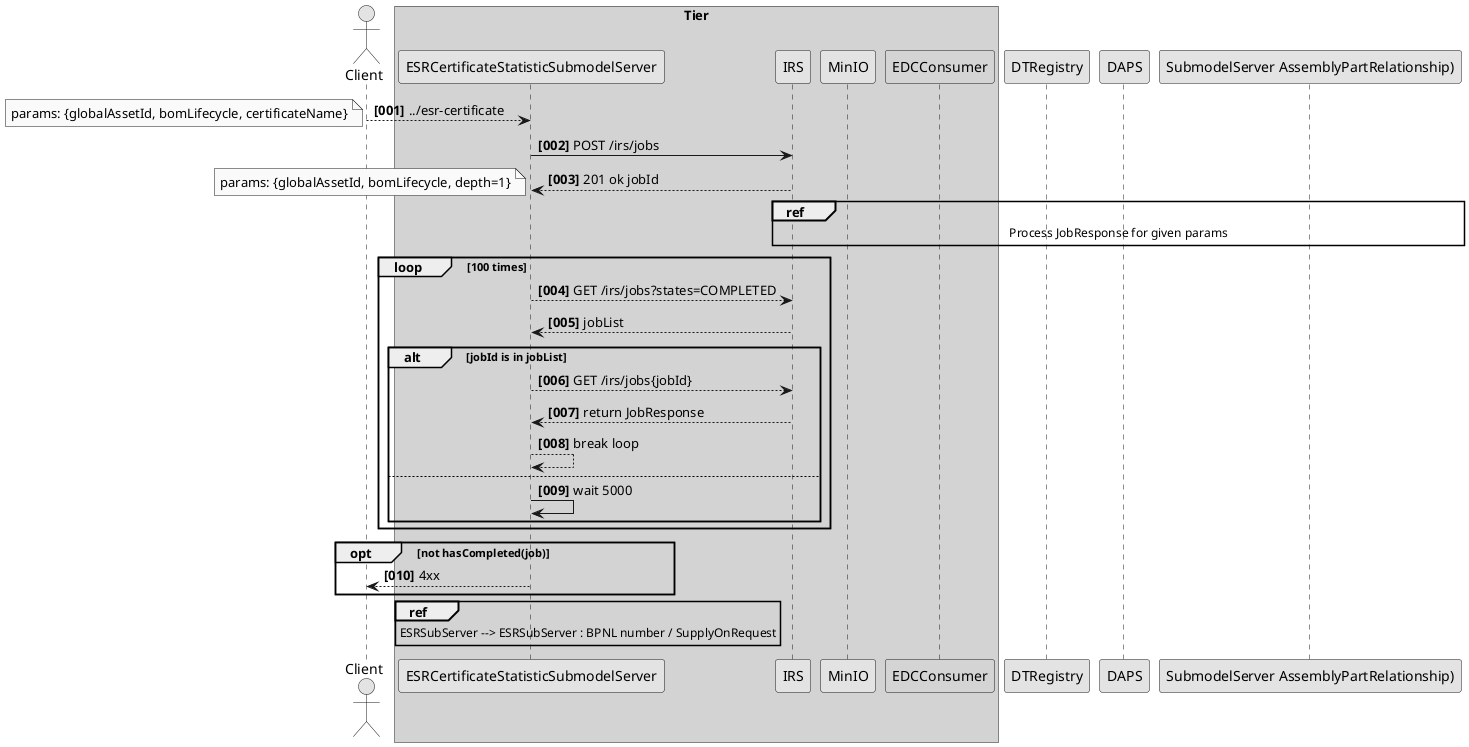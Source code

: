 @startuml
skinparam monochrome true
skinparam shadowing false

autonumber "<b>[000]"

actor "Client" as User

box "Tier" #LightGrey
participant ESRCertificateStatisticSubmodelServer as ESRSubServer
participant IRS as IRS
participant MinIO as MinIO
participant "EDCConsumer" as EDCConsumer #99FF99
end box



User --> ESRSubServer: ../esr-certificate
note left
params: {globalAssetId, bomLifecycle, certificateName}
end note
ESRSubServer -> IRS : POST /irs/jobs
ESRSubServer <-- IRS : 201 ok jobId
note left
params: {globalAssetId, bomLifecycle, depth=1}
end note
ref over IRS, DTRegistry, DAPS, "SubmodelServer AssemblyPartRelationship)"
    Process JobResponse for given params
end ref

loop 100 times
    ESRSubServer --> IRS: GET /irs/jobs?states=COMPLETED
    ESRSubServer <-- IRS: jobList
    alt jobId is in jobList
        ESRSubServer --> IRS: GET /irs/jobs{jobId}
        ESRSubServer <-- IRS: return JobResponse
        ESRSubServer --> ESRSubServer: break loop
     else
        ESRSubServer -> ESRSubServer : wait 5000
    end alt
end loop
opt not hasCompleted(job)
    User <--  ESRSubServer : 4xx
end opt
ref over  ESRSubServer
    ESRSubServer --> ESRSubServer : BPNL number / SupplyOnRequest
end ref

@enduml